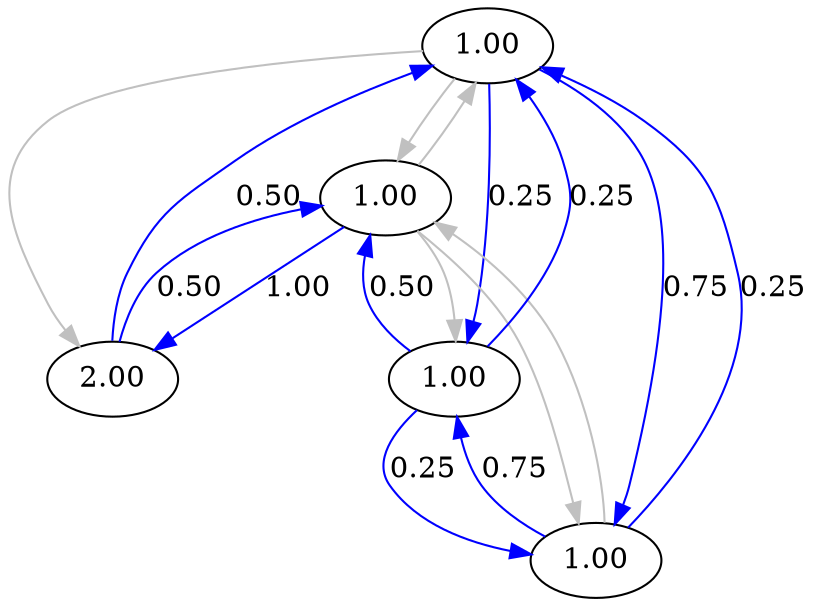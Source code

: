 digraph result{
1 [label=1.00]
2 [label=1.00]
3 [label=1.00]
4 [label=2.00]
5 [label=1.00]
1->2 [color=grey];
2->1 [color=grey];
1->3 [color=blue,label=0.75];
3->1 [color=blue,label=0.25];
1->4 [color=grey];
4->1 [color=blue,label=0.50];
1->5 [color=blue,label=0.25];
2->4 [color=blue,label=1.00];
4->2 [color=blue,label=0.50];
5->1 [color=blue,label=0.25];
2->5 [color=grey];
5->2 [color=blue,label=0.50];
3->2 [color=grey];
2->3 [color=grey];
3->5 [color=blue,label=0.75];
5->3 [color=blue,label=0.25];
}